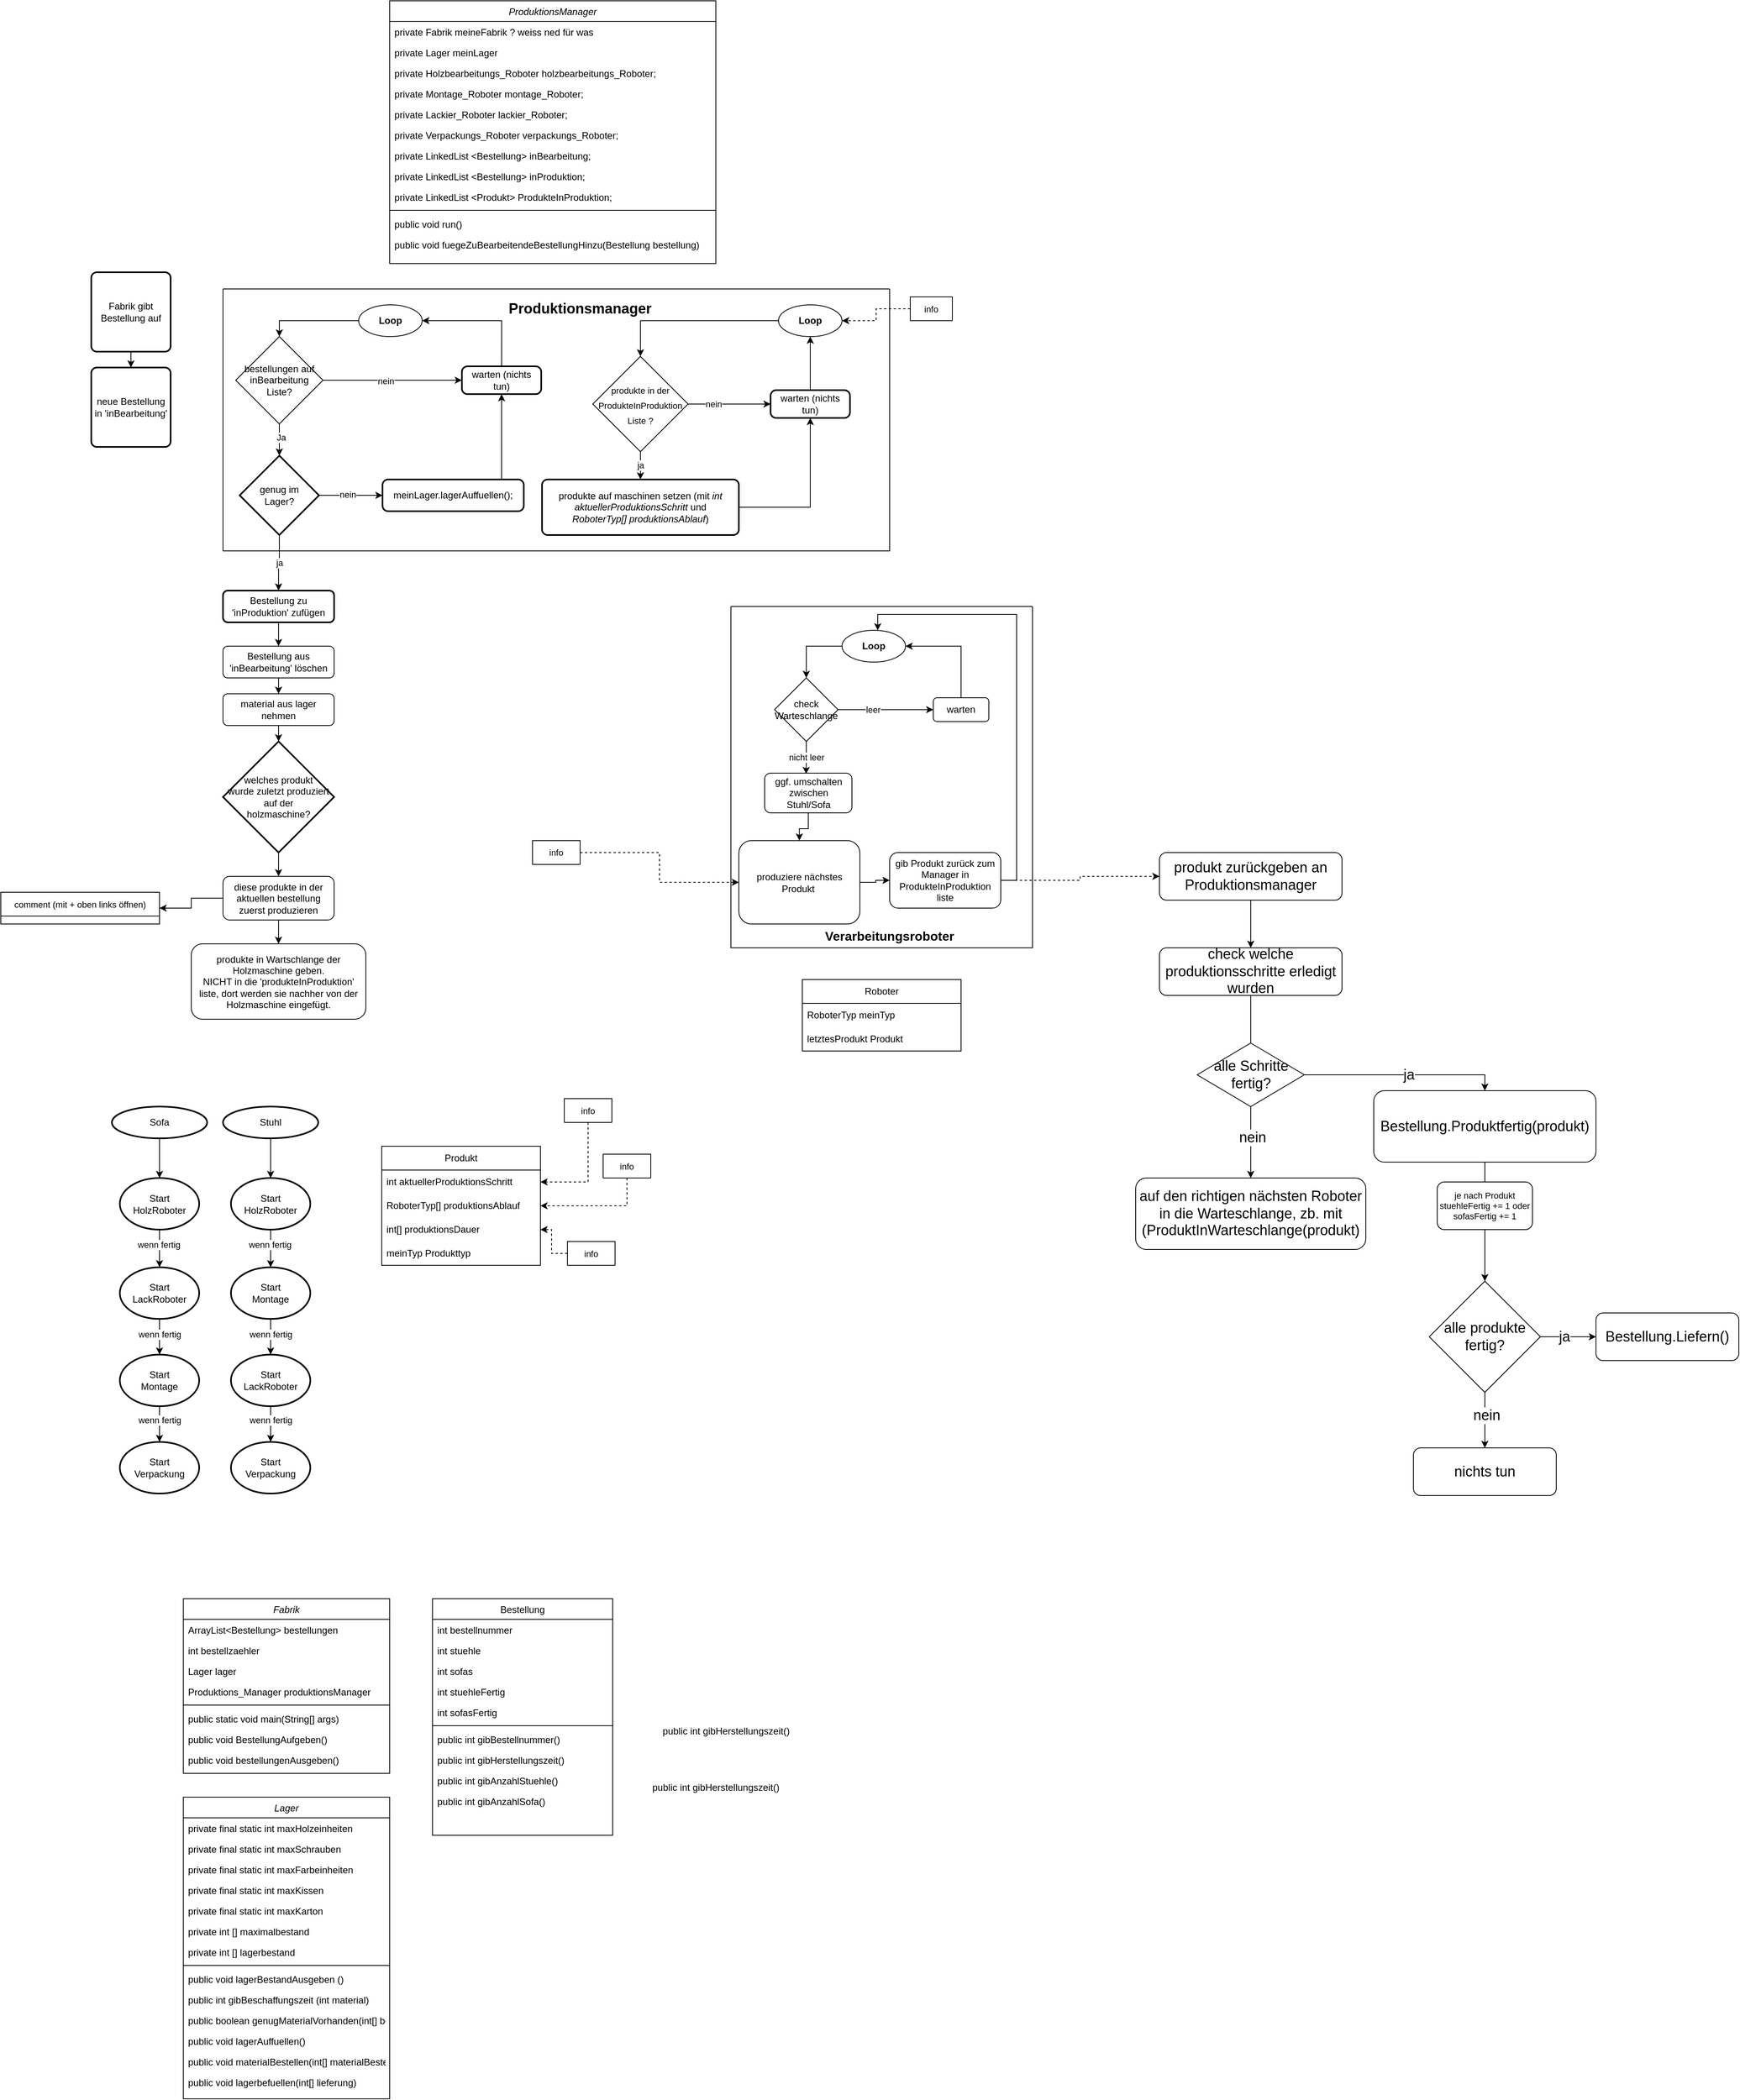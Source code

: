<mxfile version="20.3.0" type="device"><diagram id="C5RBs43oDa-KdzZeNtuy" name="Page-1"><mxGraphModel dx="1396" dy="1507" grid="0" gridSize="10" guides="1" tooltips="1" connect="1" arrows="1" fold="1" page="0" pageScale="1" pageWidth="827" pageHeight="1169" math="0" shadow="0"><root><mxCell id="WIyWlLk6GJQsqaUBKTNV-0"/><mxCell id="WIyWlLk6GJQsqaUBKTNV-1" parent="WIyWlLk6GJQsqaUBKTNV-0"/><mxCell id="BKl2elZ6H_YxLW4NiqgN-8" style="edgeStyle=orthogonalEdgeStyle;rounded=0;orthogonalLoop=1;jettySize=auto;html=1;" edge="1" parent="WIyWlLk6GJQsqaUBKTNV-1" source="1L0LD6iB9QXQAJ-IbZGM-0" target="1L0LD6iB9QXQAJ-IbZGM-7"><mxGeometry relative="1" as="geometry"/></mxCell><mxCell id="1L0LD6iB9QXQAJ-IbZGM-0" value="Fabrik gibt Bestellung auf" style="rounded=1;whiteSpace=wrap;html=1;absoluteArcSize=1;arcSize=14;strokeWidth=2;" parent="WIyWlLk6GJQsqaUBKTNV-1" vertex="1"><mxGeometry x="44" y="-191" width="100" height="100" as="geometry"/></mxCell><mxCell id="1L0LD6iB9QXQAJ-IbZGM-19" value="ja" style="edgeStyle=orthogonalEdgeStyle;rounded=0;orthogonalLoop=1;jettySize=auto;html=1;" parent="WIyWlLk6GJQsqaUBKTNV-1" source="1L0LD6iB9QXQAJ-IbZGM-1" target="1L0LD6iB9QXQAJ-IbZGM-18" edge="1"><mxGeometry relative="1" as="geometry"/></mxCell><mxCell id="1L0LD6iB9QXQAJ-IbZGM-7" value="neue Bestellung in 'inBearbeitung'" style="rounded=1;whiteSpace=wrap;html=1;absoluteArcSize=1;arcSize=14;strokeWidth=2;" parent="WIyWlLk6GJQsqaUBKTNV-1" vertex="1"><mxGeometry x="44" y="-71" width="100" height="100" as="geometry"/></mxCell><mxCell id="1L0LD6iB9QXQAJ-IbZGM-22" value="" style="edgeStyle=orthogonalEdgeStyle;rounded=0;orthogonalLoop=1;jettySize=auto;html=1;startArrow=none;" parent="WIyWlLk6GJQsqaUBKTNV-1" source="BKl2elZ6H_YxLW4NiqgN-25" target="1L0LD6iB9QXQAJ-IbZGM-21" edge="1"><mxGeometry relative="1" as="geometry"><mxPoint x="280.077" y="410.0" as="targetPoint"/></mxGeometry></mxCell><mxCell id="BKl2elZ6H_YxLW4NiqgN-3" style="edgeStyle=orthogonalEdgeStyle;rounded=0;orthogonalLoop=1;jettySize=auto;html=1;" edge="1" parent="WIyWlLk6GJQsqaUBKTNV-1" source="1L0LD6iB9QXQAJ-IbZGM-18" target="BKl2elZ6H_YxLW4NiqgN-2"><mxGeometry relative="1" as="geometry"/></mxCell><mxCell id="1L0LD6iB9QXQAJ-IbZGM-18" value="Bestellung zu 'inProduktion' zufügen" style="rounded=1;whiteSpace=wrap;html=1;fontFamily=Helvetica;fontSize=12;fontColor=default;align=center;strokeColor=default;strokeWidth=2;fillColor=default;" parent="WIyWlLk6GJQsqaUBKTNV-1" vertex="1"><mxGeometry x="210" y="210" width="140" height="40" as="geometry"/></mxCell><mxCell id="1L0LD6iB9QXQAJ-IbZGM-21" value="welches produkt&lt;br&gt;wurde zuletzt produziert auf der &lt;br&gt;holzmaschine?" style="strokeWidth=2;html=1;shape=mxgraph.flowchart.decision;whiteSpace=wrap;" parent="WIyWlLk6GJQsqaUBKTNV-1" vertex="1"><mxGeometry x="210" y="400" width="140" height="140" as="geometry"/></mxCell><mxCell id="1L0LD6iB9QXQAJ-IbZGM-44" value="" style="edgeStyle=orthogonalEdgeStyle;rounded=0;orthogonalLoop=1;jettySize=auto;html=1;" parent="WIyWlLk6GJQsqaUBKTNV-1" source="1L0LD6iB9QXQAJ-IbZGM-33" target="1L0LD6iB9QXQAJ-IbZGM-37" edge="1"><mxGeometry relative="1" as="geometry"/></mxCell><mxCell id="1L0LD6iB9QXQAJ-IbZGM-45" value="wenn fertig" style="edgeLabel;html=1;align=center;verticalAlign=middle;resizable=0;points=[];" parent="1L0LD6iB9QXQAJ-IbZGM-44" vertex="1" connectable="0"><mxGeometry x="-0.201" y="-1" relative="1" as="geometry"><mxPoint as="offset"/></mxGeometry></mxCell><mxCell id="1L0LD6iB9QXQAJ-IbZGM-33" value="Start &lt;br&gt;HolzRoboter" style="strokeWidth=2;html=1;shape=mxgraph.flowchart.start_1;whiteSpace=wrap;" parent="WIyWlLk6GJQsqaUBKTNV-1" vertex="1"><mxGeometry x="220" y="950" width="100" height="65" as="geometry"/></mxCell><mxCell id="1L0LD6iB9QXQAJ-IbZGM-47" value="" style="edgeStyle=orthogonalEdgeStyle;rounded=0;orthogonalLoop=1;jettySize=auto;html=1;" parent="WIyWlLk6GJQsqaUBKTNV-1" source="1L0LD6iB9QXQAJ-IbZGM-37" target="1L0LD6iB9QXQAJ-IbZGM-46" edge="1"><mxGeometry relative="1" as="geometry"/></mxCell><mxCell id="1L0LD6iB9QXQAJ-IbZGM-48" value="wenn fertig" style="edgeLabel;html=1;align=center;verticalAlign=middle;resizable=0;points=[];" parent="1L0LD6iB9QXQAJ-IbZGM-47" vertex="1" connectable="0"><mxGeometry x="-0.457" relative="1" as="geometry"><mxPoint y="7" as="offset"/></mxGeometry></mxCell><mxCell id="1L0LD6iB9QXQAJ-IbZGM-37" value="Start &lt;br&gt;Montage" style="strokeWidth=2;html=1;shape=mxgraph.flowchart.start_1;whiteSpace=wrap;" parent="WIyWlLk6GJQsqaUBKTNV-1" vertex="1"><mxGeometry x="220" y="1062.5" width="100" height="65" as="geometry"/></mxCell><mxCell id="1L0LD6iB9QXQAJ-IbZGM-54" value="" style="edgeStyle=orthogonalEdgeStyle;rounded=0;orthogonalLoop=1;jettySize=auto;html=1;exitX=0.5;exitY=1;exitDx=0;exitDy=0;" parent="WIyWlLk6GJQsqaUBKTNV-1" source="BKl2elZ6H_YxLW4NiqgN-76" target="1L0LD6iB9QXQAJ-IbZGM-33" edge="1"><mxGeometry relative="1" as="geometry"><mxPoint x="270.0" y="922.5" as="sourcePoint"/></mxGeometry></mxCell><mxCell id="1L0LD6iB9QXQAJ-IbZGM-50" value="" style="edgeStyle=orthogonalEdgeStyle;rounded=0;orthogonalLoop=1;jettySize=auto;html=1;" parent="WIyWlLk6GJQsqaUBKTNV-1" source="1L0LD6iB9QXQAJ-IbZGM-46" target="1L0LD6iB9QXQAJ-IbZGM-49" edge="1"><mxGeometry relative="1" as="geometry"/></mxCell><mxCell id="1L0LD6iB9QXQAJ-IbZGM-51" value="wenn fertig" style="edgeLabel;html=1;align=center;verticalAlign=middle;resizable=0;points=[];" parent="1L0LD6iB9QXQAJ-IbZGM-50" vertex="1" connectable="0"><mxGeometry x="-0.217" relative="1" as="geometry"><mxPoint as="offset"/></mxGeometry></mxCell><mxCell id="1L0LD6iB9QXQAJ-IbZGM-46" value="Start &lt;br&gt;LackRoboter" style="strokeWidth=2;html=1;shape=mxgraph.flowchart.start_1;whiteSpace=wrap;" parent="WIyWlLk6GJQsqaUBKTNV-1" vertex="1"><mxGeometry x="220" y="1172.5" width="100" height="65" as="geometry"/></mxCell><mxCell id="1L0LD6iB9QXQAJ-IbZGM-49" value="Start &lt;br&gt;Verpackung" style="strokeWidth=2;html=1;shape=mxgraph.flowchart.start_1;whiteSpace=wrap;" parent="WIyWlLk6GJQsqaUBKTNV-1" vertex="1"><mxGeometry x="220" y="1282.5" width="100" height="65" as="geometry"/></mxCell><mxCell id="1L0LD6iB9QXQAJ-IbZGM-55" value="" style="edgeStyle=orthogonalEdgeStyle;rounded=0;orthogonalLoop=1;jettySize=auto;html=1;" parent="WIyWlLk6GJQsqaUBKTNV-1" source="1L0LD6iB9QXQAJ-IbZGM-57" target="1L0LD6iB9QXQAJ-IbZGM-60" edge="1"><mxGeometry relative="1" as="geometry"/></mxCell><mxCell id="1L0LD6iB9QXQAJ-IbZGM-56" value="wenn fertig" style="edgeLabel;html=1;align=center;verticalAlign=middle;resizable=0;points=[];" parent="1L0LD6iB9QXQAJ-IbZGM-55" vertex="1" connectable="0"><mxGeometry x="-0.201" y="-1" relative="1" as="geometry"><mxPoint as="offset"/></mxGeometry></mxCell><mxCell id="1L0LD6iB9QXQAJ-IbZGM-57" value="Start &lt;br&gt;HolzRoboter" style="strokeWidth=2;html=1;shape=mxgraph.flowchart.start_1;whiteSpace=wrap;" parent="WIyWlLk6GJQsqaUBKTNV-1" vertex="1"><mxGeometry x="80" y="950" width="100" height="65" as="geometry"/></mxCell><mxCell id="1L0LD6iB9QXQAJ-IbZGM-58" value="" style="edgeStyle=orthogonalEdgeStyle;rounded=0;orthogonalLoop=1;jettySize=auto;html=1;" parent="WIyWlLk6GJQsqaUBKTNV-1" source="1L0LD6iB9QXQAJ-IbZGM-60" target="1L0LD6iB9QXQAJ-IbZGM-65" edge="1"><mxGeometry relative="1" as="geometry"/></mxCell><mxCell id="1L0LD6iB9QXQAJ-IbZGM-59" value="wenn fertig" style="edgeLabel;html=1;align=center;verticalAlign=middle;resizable=0;points=[];" parent="1L0LD6iB9QXQAJ-IbZGM-58" vertex="1" connectable="0"><mxGeometry x="-0.457" relative="1" as="geometry"><mxPoint y="7" as="offset"/></mxGeometry></mxCell><mxCell id="1L0LD6iB9QXQAJ-IbZGM-60" value="Start &lt;br&gt;LackRoboter" style="strokeWidth=2;html=1;shape=mxgraph.flowchart.start_1;whiteSpace=wrap;" parent="WIyWlLk6GJQsqaUBKTNV-1" vertex="1"><mxGeometry x="80" y="1062.5" width="100" height="65" as="geometry"/></mxCell><mxCell id="1L0LD6iB9QXQAJ-IbZGM-61" value="" style="edgeStyle=orthogonalEdgeStyle;rounded=0;orthogonalLoop=1;jettySize=auto;html=1;" parent="WIyWlLk6GJQsqaUBKTNV-1" source="BKl2elZ6H_YxLW4NiqgN-75" target="1L0LD6iB9QXQAJ-IbZGM-57" edge="1"><mxGeometry relative="1" as="geometry"><mxPoint x="130" y="922.5" as="sourcePoint"/></mxGeometry></mxCell><mxCell id="1L0LD6iB9QXQAJ-IbZGM-63" value="" style="edgeStyle=orthogonalEdgeStyle;rounded=0;orthogonalLoop=1;jettySize=auto;html=1;" parent="WIyWlLk6GJQsqaUBKTNV-1" source="1L0LD6iB9QXQAJ-IbZGM-65" target="1L0LD6iB9QXQAJ-IbZGM-66" edge="1"><mxGeometry relative="1" as="geometry"/></mxCell><mxCell id="1L0LD6iB9QXQAJ-IbZGM-64" value="wenn fertig" style="edgeLabel;html=1;align=center;verticalAlign=middle;resizable=0;points=[];" parent="1L0LD6iB9QXQAJ-IbZGM-63" vertex="1" connectable="0"><mxGeometry x="-0.217" relative="1" as="geometry"><mxPoint as="offset"/></mxGeometry></mxCell><mxCell id="1L0LD6iB9QXQAJ-IbZGM-65" value="Start &lt;br&gt;Montage" style="strokeWidth=2;html=1;shape=mxgraph.flowchart.start_1;whiteSpace=wrap;" parent="WIyWlLk6GJQsqaUBKTNV-1" vertex="1"><mxGeometry x="80" y="1172.5" width="100" height="65" as="geometry"/></mxCell><mxCell id="1L0LD6iB9QXQAJ-IbZGM-66" value="Start &lt;br&gt;Verpackung" style="strokeWidth=2;html=1;shape=mxgraph.flowchart.start_1;whiteSpace=wrap;" parent="WIyWlLk6GJQsqaUBKTNV-1" vertex="1"><mxGeometry x="80" y="1282.5" width="100" height="65" as="geometry"/></mxCell><mxCell id="1L0LD6iB9QXQAJ-IbZGM-75" value="Produkt" style="swimlane;fontStyle=0;childLayout=stackLayout;horizontal=1;startSize=30;horizontalStack=0;resizeParent=1;resizeParentMax=0;resizeLast=0;collapsible=1;marginBottom=0;whiteSpace=wrap;html=1;" parent="WIyWlLk6GJQsqaUBKTNV-1" vertex="1"><mxGeometry x="410" y="910" width="200" height="150" as="geometry"/></mxCell><mxCell id="1L0LD6iB9QXQAJ-IbZGM-76" value="int aktuellerProduktionsSchritt" style="text;strokeColor=none;fillColor=none;align=left;verticalAlign=middle;spacingLeft=4;spacingRight=4;overflow=hidden;points=[[0,0.5],[1,0.5]];portConstraint=eastwest;rotatable=0;whiteSpace=wrap;html=1;" parent="1L0LD6iB9QXQAJ-IbZGM-75" vertex="1"><mxGeometry y="30" width="200" height="30" as="geometry"/></mxCell><mxCell id="BKl2elZ6H_YxLW4NiqgN-166" value="RoboterTyp[] produktionsAblauf" style="text;strokeColor=none;fillColor=none;align=left;verticalAlign=middle;spacingLeft=4;spacingRight=4;overflow=hidden;points=[[0,0.5],[1,0.5]];portConstraint=eastwest;rotatable=0;whiteSpace=wrap;html=1;" vertex="1" parent="1L0LD6iB9QXQAJ-IbZGM-75"><mxGeometry y="60" width="200" height="30" as="geometry"/></mxCell><mxCell id="BKl2elZ6H_YxLW4NiqgN-159" value="int[] produktionsDauer" style="text;strokeColor=none;fillColor=none;align=left;verticalAlign=middle;spacingLeft=4;spacingRight=4;overflow=hidden;points=[[0,0.5],[1,0.5]];portConstraint=eastwest;rotatable=0;whiteSpace=wrap;html=1;" vertex="1" parent="1L0LD6iB9QXQAJ-IbZGM-75"><mxGeometry y="90" width="200" height="30" as="geometry"/></mxCell><mxCell id="1L0LD6iB9QXQAJ-IbZGM-89" value="meinTyp Produkttyp" style="text;strokeColor=none;fillColor=none;align=left;verticalAlign=middle;spacingLeft=4;spacingRight=4;overflow=hidden;points=[[0,0.5],[1,0.5]];portConstraint=eastwest;rotatable=0;whiteSpace=wrap;html=1;" parent="1L0LD6iB9QXQAJ-IbZGM-75" vertex="1"><mxGeometry y="120" width="200" height="30" as="geometry"/></mxCell><mxCell id="1L0LD6iB9QXQAJ-IbZGM-84" value="Roboter" style="swimlane;fontStyle=0;childLayout=stackLayout;horizontal=1;startSize=30;horizontalStack=0;resizeParent=1;resizeParentMax=0;resizeLast=0;collapsible=1;marginBottom=0;whiteSpace=wrap;html=1;" parent="WIyWlLk6GJQsqaUBKTNV-1" vertex="1"><mxGeometry x="940" y="700" width="200" height="90" as="geometry"/></mxCell><mxCell id="BKl2elZ6H_YxLW4NiqgN-168" value="RoboterTyp meinTyp" style="text;strokeColor=none;fillColor=none;align=left;verticalAlign=middle;spacingLeft=4;spacingRight=4;overflow=hidden;points=[[0,0.5],[1,0.5]];portConstraint=eastwest;rotatable=0;whiteSpace=wrap;html=1;" vertex="1" parent="1L0LD6iB9QXQAJ-IbZGM-84"><mxGeometry y="30" width="200" height="30" as="geometry"/></mxCell><mxCell id="1L0LD6iB9QXQAJ-IbZGM-88" value="letztesProdukt Produkt" style="text;strokeColor=none;fillColor=none;align=left;verticalAlign=middle;spacingLeft=4;spacingRight=4;overflow=hidden;points=[[0,0.5],[1,0.5]];portConstraint=eastwest;rotatable=0;whiteSpace=wrap;html=1;" parent="1L0LD6iB9QXQAJ-IbZGM-84" vertex="1"><mxGeometry y="60" width="200" height="30" as="geometry"/></mxCell><mxCell id="BKl2elZ6H_YxLW4NiqgN-27" style="edgeStyle=orthogonalEdgeStyle;rounded=0;orthogonalLoop=1;jettySize=auto;html=1;" edge="1" parent="WIyWlLk6GJQsqaUBKTNV-1" source="BKl2elZ6H_YxLW4NiqgN-2" target="BKl2elZ6H_YxLW4NiqgN-25"><mxGeometry relative="1" as="geometry"/></mxCell><mxCell id="BKl2elZ6H_YxLW4NiqgN-2" value="Bestellung aus 'inBearbeitung' löschen" style="rounded=1;whiteSpace=wrap;html=1;" vertex="1" parent="WIyWlLk6GJQsqaUBKTNV-1"><mxGeometry x="210" y="280" width="140" height="40" as="geometry"/></mxCell><mxCell id="BKl2elZ6H_YxLW4NiqgN-105" style="edgeStyle=orthogonalEdgeStyle;rounded=0;orthogonalLoop=1;jettySize=auto;html=1;fontSize=18;" edge="1" parent="WIyWlLk6GJQsqaUBKTNV-1" source="BKl2elZ6H_YxLW4NiqgN-5" target="BKl2elZ6H_YxLW4NiqgN-101"><mxGeometry relative="1" as="geometry"/></mxCell><mxCell id="BKl2elZ6H_YxLW4NiqgN-5" value="diese produkte in der aktuellen bestellung zuerst produzieren" style="rounded=1;whiteSpace=wrap;html=1;" vertex="1" parent="WIyWlLk6GJQsqaUBKTNV-1"><mxGeometry x="210" y="570" width="140" height="55" as="geometry"/></mxCell><mxCell id="BKl2elZ6H_YxLW4NiqgN-6" value="" style="edgeStyle=orthogonalEdgeStyle;rounded=0;orthogonalLoop=1;jettySize=auto;html=1;" edge="1" parent="WIyWlLk6GJQsqaUBKTNV-1" source="1L0LD6iB9QXQAJ-IbZGM-21" target="BKl2elZ6H_YxLW4NiqgN-5"><mxGeometry relative="1" as="geometry"/></mxCell><mxCell id="BKl2elZ6H_YxLW4NiqgN-23" value="" style="swimlane;startSize=0;" vertex="1" parent="WIyWlLk6GJQsqaUBKTNV-1"><mxGeometry x="210" y="-170" width="840" height="330" as="geometry"/></mxCell><mxCell id="1L0LD6iB9QXQAJ-IbZGM-1" value="genug im &lt;br&gt;Lager?" style="strokeWidth=2;html=1;shape=mxgraph.flowchart.decision;whiteSpace=wrap;" parent="BKl2elZ6H_YxLW4NiqgN-23" vertex="1"><mxGeometry x="21" y="210" width="100" height="100" as="geometry"/></mxCell><mxCell id="1L0LD6iB9QXQAJ-IbZGM-2" value="meinLager.lagerAuffuellen();" style="rounded=1;whiteSpace=wrap;html=1;absoluteArcSize=1;arcSize=14;strokeWidth=2;" parent="BKl2elZ6H_YxLW4NiqgN-23" vertex="1"><mxGeometry x="201" y="240" width="178" height="40" as="geometry"/></mxCell><mxCell id="1L0LD6iB9QXQAJ-IbZGM-3" value="" style="edgeStyle=orthogonalEdgeStyle;rounded=0;orthogonalLoop=1;jettySize=auto;html=1;" parent="BKl2elZ6H_YxLW4NiqgN-23" source="1L0LD6iB9QXQAJ-IbZGM-1" target="1L0LD6iB9QXQAJ-IbZGM-2" edge="1"><mxGeometry relative="1" as="geometry"><mxPoint x="204.5" y="270" as="targetPoint"/></mxGeometry></mxCell><mxCell id="1L0LD6iB9QXQAJ-IbZGM-6" value="nein" style="edgeLabel;html=1;align=center;verticalAlign=middle;resizable=0;points=[];" parent="1L0LD6iB9QXQAJ-IbZGM-3" vertex="1" connectable="0"><mxGeometry x="-0.094" y="1" relative="1" as="geometry"><mxPoint as="offset"/></mxGeometry></mxCell><mxCell id="1L0LD6iB9QXQAJ-IbZGM-15" value="" style="edgeStyle=orthogonalEdgeStyle;rounded=0;orthogonalLoop=1;jettySize=auto;html=1;" parent="BKl2elZ6H_YxLW4NiqgN-23" source="1L0LD6iB9QXQAJ-IbZGM-2" edge="1"><mxGeometry relative="1" as="geometry"><mxPoint x="431" y="270.04" as="sourcePoint"/><mxPoint x="351.059" y="132.5" as="targetPoint"/><Array as="points"><mxPoint x="351" y="212"/><mxPoint x="351" y="212"/></Array></mxGeometry></mxCell><mxCell id="BKl2elZ6H_YxLW4NiqgN-22" style="edgeStyle=orthogonalEdgeStyle;rounded=0;orthogonalLoop=1;jettySize=auto;html=1;" edge="1" parent="BKl2elZ6H_YxLW4NiqgN-23" target="BKl2elZ6H_YxLW4NiqgN-13"><mxGeometry relative="1" as="geometry"><mxPoint x="351.059" y="97.5" as="sourcePoint"/><Array as="points"><mxPoint x="351" y="40"/></Array></mxGeometry></mxCell><mxCell id="BKl2elZ6H_YxLW4NiqgN-15" style="edgeStyle=orthogonalEdgeStyle;rounded=0;orthogonalLoop=1;jettySize=auto;html=1;" edge="1" parent="BKl2elZ6H_YxLW4NiqgN-23" source="BKl2elZ6H_YxLW4NiqgN-12" target="1L0LD6iB9QXQAJ-IbZGM-1"><mxGeometry relative="1" as="geometry"/></mxCell><mxCell id="BKl2elZ6H_YxLW4NiqgN-18" value="Ja" style="edgeLabel;html=1;align=center;verticalAlign=middle;resizable=0;points=[];" vertex="1" connectable="0" parent="BKl2elZ6H_YxLW4NiqgN-15"><mxGeometry x="-0.179" y="2" relative="1" as="geometry"><mxPoint as="offset"/></mxGeometry></mxCell><mxCell id="BKl2elZ6H_YxLW4NiqgN-21" style="edgeStyle=orthogonalEdgeStyle;rounded=0;orthogonalLoop=1;jettySize=auto;html=1;" edge="1" parent="BKl2elZ6H_YxLW4NiqgN-23" source="BKl2elZ6H_YxLW4NiqgN-12"><mxGeometry relative="1" as="geometry"><mxPoint x="301" y="115" as="targetPoint"/></mxGeometry></mxCell><mxCell id="BKl2elZ6H_YxLW4NiqgN-175" value="nein" style="edgeLabel;html=1;align=center;verticalAlign=middle;resizable=0;points=[];fontSize=11;" vertex="1" connectable="0" parent="BKl2elZ6H_YxLW4NiqgN-21"><mxGeometry x="-0.108" y="-1" relative="1" as="geometry"><mxPoint as="offset"/></mxGeometry></mxCell><mxCell id="BKl2elZ6H_YxLW4NiqgN-12" value="bestellungen auf inBearbeitung Liste?" style="rhombus;whiteSpace=wrap;html=1;" vertex="1" parent="BKl2elZ6H_YxLW4NiqgN-23"><mxGeometry x="16" y="60" width="110" height="110" as="geometry"/></mxCell><mxCell id="BKl2elZ6H_YxLW4NiqgN-14" style="edgeStyle=orthogonalEdgeStyle;rounded=0;orthogonalLoop=1;jettySize=auto;html=1;entryX=0.5;entryY=0;entryDx=0;entryDy=0;" edge="1" parent="BKl2elZ6H_YxLW4NiqgN-23" source="BKl2elZ6H_YxLW4NiqgN-13" target="BKl2elZ6H_YxLW4NiqgN-12"><mxGeometry relative="1" as="geometry"/></mxCell><mxCell id="BKl2elZ6H_YxLW4NiqgN-13" value="&lt;b&gt;Loop&lt;/b&gt;" style="ellipse;whiteSpace=wrap;html=1;" vertex="1" parent="BKl2elZ6H_YxLW4NiqgN-23"><mxGeometry x="171" y="20" width="80" height="40" as="geometry"/></mxCell><mxCell id="1L0LD6iB9QXQAJ-IbZGM-13" value="warten (nichts tun)" style="rounded=1;whiteSpace=wrap;html=1;absoluteArcSize=1;arcSize=14;strokeWidth=2;" parent="BKl2elZ6H_YxLW4NiqgN-23" vertex="1"><mxGeometry x="301" y="97.5" width="100" height="35" as="geometry"/></mxCell><mxCell id="BKl2elZ6H_YxLW4NiqgN-68" value="ja" style="edgeStyle=orthogonalEdgeStyle;rounded=0;orthogonalLoop=1;jettySize=auto;html=1;entryX=0.5;entryY=0;entryDx=0;entryDy=0;fontSize=11;" edge="1" parent="BKl2elZ6H_YxLW4NiqgN-23" source="BKl2elZ6H_YxLW4NiqgN-62" target="BKl2elZ6H_YxLW4NiqgN-67"><mxGeometry x="0.2" relative="1" as="geometry"><mxPoint as="offset"/></mxGeometry></mxCell><mxCell id="BKl2elZ6H_YxLW4NiqgN-71" style="edgeStyle=orthogonalEdgeStyle;rounded=0;orthogonalLoop=1;jettySize=auto;html=1;entryX=0;entryY=0.5;entryDx=0;entryDy=0;fontSize=11;" edge="1" parent="BKl2elZ6H_YxLW4NiqgN-23" source="BKl2elZ6H_YxLW4NiqgN-62" target="BKl2elZ6H_YxLW4NiqgN-70"><mxGeometry relative="1" as="geometry"/></mxCell><mxCell id="BKl2elZ6H_YxLW4NiqgN-74" value="nein" style="edgeLabel;html=1;align=center;verticalAlign=middle;resizable=0;points=[];fontSize=11;" vertex="1" connectable="0" parent="BKl2elZ6H_YxLW4NiqgN-71"><mxGeometry x="-0.384" relative="1" as="geometry"><mxPoint as="offset"/></mxGeometry></mxCell><mxCell id="BKl2elZ6H_YxLW4NiqgN-62" value="&lt;font style=&quot;font-size: 11px;&quot;&gt;produkte in der ProdukteInProduktion&lt;br&gt;Liste ?&lt;/font&gt;" style="rhombus;whiteSpace=wrap;html=1;fontSize=16;" vertex="1" parent="BKl2elZ6H_YxLW4NiqgN-23"><mxGeometry x="466" y="85" width="120" height="120" as="geometry"/></mxCell><mxCell id="BKl2elZ6H_YxLW4NiqgN-64" style="edgeStyle=orthogonalEdgeStyle;rounded=0;orthogonalLoop=1;jettySize=auto;html=1;fontSize=11;" edge="1" parent="BKl2elZ6H_YxLW4NiqgN-23" source="BKl2elZ6H_YxLW4NiqgN-63" target="BKl2elZ6H_YxLW4NiqgN-62"><mxGeometry relative="1" as="geometry"/></mxCell><mxCell id="BKl2elZ6H_YxLW4NiqgN-63" value="&lt;b&gt;Loop&lt;/b&gt;" style="ellipse;whiteSpace=wrap;html=1;" vertex="1" parent="BKl2elZ6H_YxLW4NiqgN-23"><mxGeometry x="700" y="20" width="80" height="40" as="geometry"/></mxCell><mxCell id="BKl2elZ6H_YxLW4NiqgN-73" style="edgeStyle=orthogonalEdgeStyle;rounded=0;orthogonalLoop=1;jettySize=auto;html=1;entryX=0.5;entryY=1;entryDx=0;entryDy=0;fontSize=11;" edge="1" parent="BKl2elZ6H_YxLW4NiqgN-23" source="BKl2elZ6H_YxLW4NiqgN-67" target="BKl2elZ6H_YxLW4NiqgN-70"><mxGeometry relative="1" as="geometry"/></mxCell><mxCell id="BKl2elZ6H_YxLW4NiqgN-67" value="produkte auf maschinen setzen (mit &lt;i&gt;int aktuellerProduktionsSchritt&lt;/i&gt; und&lt;br&gt;&lt;i&gt;RoboterTyp[] produktionsAblauf&lt;/i&gt;)" style="rounded=1;whiteSpace=wrap;html=1;absoluteArcSize=1;arcSize=14;strokeWidth=2;" vertex="1" parent="BKl2elZ6H_YxLW4NiqgN-23"><mxGeometry x="402" y="240" width="248" height="70" as="geometry"/></mxCell><mxCell id="BKl2elZ6H_YxLW4NiqgN-72" style="edgeStyle=orthogonalEdgeStyle;rounded=0;orthogonalLoop=1;jettySize=auto;html=1;entryX=0.5;entryY=1;entryDx=0;entryDy=0;fontSize=11;" edge="1" parent="BKl2elZ6H_YxLW4NiqgN-23" source="BKl2elZ6H_YxLW4NiqgN-70" target="BKl2elZ6H_YxLW4NiqgN-63"><mxGeometry relative="1" as="geometry"/></mxCell><mxCell id="BKl2elZ6H_YxLW4NiqgN-70" value="warten (nichts tun)" style="rounded=1;whiteSpace=wrap;html=1;absoluteArcSize=1;arcSize=14;strokeWidth=2;" vertex="1" parent="BKl2elZ6H_YxLW4NiqgN-23"><mxGeometry x="690" y="127.5" width="100" height="35" as="geometry"/></mxCell><mxCell id="BKl2elZ6H_YxLW4NiqgN-57" value="Produktionsmanager" style="text;html=1;strokeColor=none;fillColor=none;align=center;verticalAlign=middle;whiteSpace=wrap;rounded=0;fontStyle=1;fontSize=18;" vertex="1" parent="BKl2elZ6H_YxLW4NiqgN-23"><mxGeometry x="420" y="10" width="60" height="30" as="geometry"/></mxCell><mxCell id="BKl2elZ6H_YxLW4NiqgN-25" value="material aus lager nehmen" style="rounded=1;whiteSpace=wrap;html=1;" vertex="1" parent="WIyWlLk6GJQsqaUBKTNV-1"><mxGeometry x="210" y="340" width="140" height="40" as="geometry"/></mxCell><mxCell id="BKl2elZ6H_YxLW4NiqgN-51" value="" style="swimlane;startSize=0;" vertex="1" parent="WIyWlLk6GJQsqaUBKTNV-1"><mxGeometry x="850" y="230" width="380" height="430" as="geometry"><mxRectangle x="1220" y="-170" width="50" height="40" as="alternateBounds"/></mxGeometry></mxCell><mxCell id="BKl2elZ6H_YxLW4NiqgN-41" value="&lt;b&gt;Loop&lt;/b&gt;" style="ellipse;whiteSpace=wrap;html=1;" vertex="1" parent="BKl2elZ6H_YxLW4NiqgN-51"><mxGeometry x="140" y="30" width="80" height="40" as="geometry"/></mxCell><mxCell id="BKl2elZ6H_YxLW4NiqgN-43" value="check Warteschlange" style="rhombus;whiteSpace=wrap;html=1;" vertex="1" parent="BKl2elZ6H_YxLW4NiqgN-51"><mxGeometry x="55" y="90" width="80" height="80" as="geometry"/></mxCell><mxCell id="BKl2elZ6H_YxLW4NiqgN-44" style="edgeStyle=orthogonalEdgeStyle;rounded=0;orthogonalLoop=1;jettySize=auto;html=1;" edge="1" parent="BKl2elZ6H_YxLW4NiqgN-51" source="BKl2elZ6H_YxLW4NiqgN-41" target="BKl2elZ6H_YxLW4NiqgN-43"><mxGeometry relative="1" as="geometry"/></mxCell><mxCell id="BKl2elZ6H_YxLW4NiqgN-48" style="edgeStyle=orthogonalEdgeStyle;rounded=0;orthogonalLoop=1;jettySize=auto;html=1;entryX=1;entryY=0.5;entryDx=0;entryDy=0;exitX=0.5;exitY=0;exitDx=0;exitDy=0;" edge="1" parent="BKl2elZ6H_YxLW4NiqgN-51" source="BKl2elZ6H_YxLW4NiqgN-45" target="BKl2elZ6H_YxLW4NiqgN-41"><mxGeometry relative="1" as="geometry"/></mxCell><mxCell id="BKl2elZ6H_YxLW4NiqgN-45" value="warten" style="rounded=1;whiteSpace=wrap;html=1;" vertex="1" parent="BKl2elZ6H_YxLW4NiqgN-51"><mxGeometry x="255" y="115" width="70" height="30" as="geometry"/></mxCell><mxCell id="BKl2elZ6H_YxLW4NiqgN-46" style="edgeStyle=orthogonalEdgeStyle;rounded=0;orthogonalLoop=1;jettySize=auto;html=1;entryX=0;entryY=0.5;entryDx=0;entryDy=0;" edge="1" parent="BKl2elZ6H_YxLW4NiqgN-51" source="BKl2elZ6H_YxLW4NiqgN-43" target="BKl2elZ6H_YxLW4NiqgN-45"><mxGeometry relative="1" as="geometry"/></mxCell><mxCell id="BKl2elZ6H_YxLW4NiqgN-47" value="leer" style="edgeLabel;html=1;align=center;verticalAlign=middle;resizable=0;points=[];" vertex="1" connectable="0" parent="BKl2elZ6H_YxLW4NiqgN-46"><mxGeometry x="-0.282" y="-2" relative="1" as="geometry"><mxPoint x="1" y="-2" as="offset"/></mxGeometry></mxCell><mxCell id="BKl2elZ6H_YxLW4NiqgN-49" value="produziere nächstes Produkt&amp;nbsp;" style="rounded=1;whiteSpace=wrap;html=1;" vertex="1" parent="BKl2elZ6H_YxLW4NiqgN-51"><mxGeometry x="10" y="295" width="152.5" height="105" as="geometry"/></mxCell><mxCell id="BKl2elZ6H_YxLW4NiqgN-50" value="nicht leer" style="edgeStyle=orthogonalEdgeStyle;rounded=0;orthogonalLoop=1;jettySize=auto;html=1;entryX=0.475;entryY=0.02;entryDx=0;entryDy=0;entryPerimeter=0;" edge="1" parent="BKl2elZ6H_YxLW4NiqgN-51" source="BKl2elZ6H_YxLW4NiqgN-43" target="BKl2elZ6H_YxLW4NiqgN-77"><mxGeometry relative="1" as="geometry"><mxPoint x="95" y="210" as="targetPoint"/></mxGeometry></mxCell><mxCell id="BKl2elZ6H_YxLW4NiqgN-56" style="edgeStyle=orthogonalEdgeStyle;rounded=0;orthogonalLoop=1;jettySize=auto;html=1;exitX=1;exitY=0.5;exitDx=0;exitDy=0;" edge="1" parent="BKl2elZ6H_YxLW4NiqgN-51" source="BKl2elZ6H_YxLW4NiqgN-54" target="BKl2elZ6H_YxLW4NiqgN-41"><mxGeometry relative="1" as="geometry"><Array as="points"><mxPoint x="360" y="345"/><mxPoint x="360" y="10"/><mxPoint x="185" y="10"/></Array></mxGeometry></mxCell><mxCell id="BKl2elZ6H_YxLW4NiqgN-54" value="gib Produkt zurück zum Manager in ProdukteInProduktion liste" style="rounded=1;whiteSpace=wrap;html=1;" vertex="1" parent="BKl2elZ6H_YxLW4NiqgN-51"><mxGeometry x="200" y="310" width="140" height="70" as="geometry"/></mxCell><mxCell id="BKl2elZ6H_YxLW4NiqgN-55" value="" style="edgeStyle=orthogonalEdgeStyle;rounded=0;orthogonalLoop=1;jettySize=auto;html=1;" edge="1" parent="BKl2elZ6H_YxLW4NiqgN-51" source="BKl2elZ6H_YxLW4NiqgN-49" target="BKl2elZ6H_YxLW4NiqgN-54"><mxGeometry relative="1" as="geometry"/></mxCell><mxCell id="BKl2elZ6H_YxLW4NiqgN-52" value="&lt;font style=&quot;font-size: 16px;&quot;&gt;Verarbeitungsroboter&lt;/font&gt;" style="text;html=1;strokeColor=none;fillColor=none;align=center;verticalAlign=middle;whiteSpace=wrap;rounded=0;fontStyle=1" vertex="1" parent="BKl2elZ6H_YxLW4NiqgN-51"><mxGeometry x="170" y="400" width="60" height="30" as="geometry"/></mxCell><mxCell id="BKl2elZ6H_YxLW4NiqgN-79" style="edgeStyle=orthogonalEdgeStyle;rounded=0;orthogonalLoop=1;jettySize=auto;html=1;fontSize=18;" edge="1" parent="BKl2elZ6H_YxLW4NiqgN-51" source="BKl2elZ6H_YxLW4NiqgN-77" target="BKl2elZ6H_YxLW4NiqgN-49"><mxGeometry relative="1" as="geometry"/></mxCell><mxCell id="BKl2elZ6H_YxLW4NiqgN-77" value="ggf. umschalten zwischen Stuhl/Sofa" style="rounded=1;whiteSpace=wrap;html=1;" vertex="1" parent="BKl2elZ6H_YxLW4NiqgN-51"><mxGeometry x="42.5" y="210" width="110" height="50" as="geometry"/></mxCell><mxCell id="BKl2elZ6H_YxLW4NiqgN-58" value="produkte in Wartschlange der Holzmaschine geben. &lt;br&gt;NICHT in die 'produkteInProduktion' liste, dort werden sie nachher von der Holzmaschine eingefügt." style="rounded=1;whiteSpace=wrap;html=1;" vertex="1" parent="WIyWlLk6GJQsqaUBKTNV-1"><mxGeometry x="170" y="655" width="220" height="95" as="geometry"/></mxCell><mxCell id="BKl2elZ6H_YxLW4NiqgN-59" value="" style="edgeStyle=orthogonalEdgeStyle;rounded=0;orthogonalLoop=1;jettySize=auto;html=1;" edge="1" parent="WIyWlLk6GJQsqaUBKTNV-1" source="BKl2elZ6H_YxLW4NiqgN-5" target="BKl2elZ6H_YxLW4NiqgN-58"><mxGeometry relative="1" as="geometry"/></mxCell><mxCell id="BKl2elZ6H_YxLW4NiqgN-75" value="Sofa" style="ellipse;whiteSpace=wrap;html=1;fontSize=12;strokeWidth=2;" vertex="1" parent="WIyWlLk6GJQsqaUBKTNV-1"><mxGeometry x="70" y="860" width="120" height="40" as="geometry"/></mxCell><mxCell id="BKl2elZ6H_YxLW4NiqgN-76" value="Stuhl" style="ellipse;whiteSpace=wrap;html=1;fontSize=12;strokeWidth=2;" vertex="1" parent="WIyWlLk6GJQsqaUBKTNV-1"><mxGeometry x="210" y="860" width="120" height="40" as="geometry"/></mxCell><mxCell id="BKl2elZ6H_YxLW4NiqgN-80" value="produkt zurückgeben an Produktionsmanager" style="rounded=1;whiteSpace=wrap;html=1;fontSize=18;" vertex="1" parent="WIyWlLk6GJQsqaUBKTNV-1"><mxGeometry x="1390" y="540" width="230" height="60" as="geometry"/></mxCell><mxCell id="BKl2elZ6H_YxLW4NiqgN-81" value="check welche produktionsschritte erledigt wurden" style="rounded=1;whiteSpace=wrap;html=1;fontSize=18;" vertex="1" parent="WIyWlLk6GJQsqaUBKTNV-1"><mxGeometry x="1390" y="660" width="230" height="60" as="geometry"/></mxCell><mxCell id="BKl2elZ6H_YxLW4NiqgN-82" value="" style="edgeStyle=orthogonalEdgeStyle;rounded=0;orthogonalLoop=1;jettySize=auto;html=1;fontSize=18;" edge="1" parent="WIyWlLk6GJQsqaUBKTNV-1" source="BKl2elZ6H_YxLW4NiqgN-80" target="BKl2elZ6H_YxLW4NiqgN-81"><mxGeometry relative="1" as="geometry"/></mxCell><mxCell id="BKl2elZ6H_YxLW4NiqgN-83" value="auf den richtigen nächsten Roboter in die Warteschlange, zb. mit (ProduktInWarteschlange(produkt)" style="rounded=1;whiteSpace=wrap;html=1;fontSize=18;" vertex="1" parent="WIyWlLk6GJQsqaUBKTNV-1"><mxGeometry x="1360" y="950" width="290" height="90" as="geometry"/></mxCell><mxCell id="BKl2elZ6H_YxLW4NiqgN-84" value="" style="edgeStyle=orthogonalEdgeStyle;rounded=0;orthogonalLoop=1;jettySize=auto;html=1;fontSize=18;startArrow=none;" edge="1" parent="WIyWlLk6GJQsqaUBKTNV-1" source="BKl2elZ6H_YxLW4NiqgN-85" target="BKl2elZ6H_YxLW4NiqgN-83"><mxGeometry relative="1" as="geometry"/></mxCell><mxCell id="BKl2elZ6H_YxLW4NiqgN-87" value="nein" style="edgeLabel;html=1;align=center;verticalAlign=middle;resizable=0;points=[];fontSize=18;" vertex="1" connectable="0" parent="BKl2elZ6H_YxLW4NiqgN-84"><mxGeometry x="-0.128" y="2" relative="1" as="geometry"><mxPoint as="offset"/></mxGeometry></mxCell><mxCell id="BKl2elZ6H_YxLW4NiqgN-85" value="alle Schritte fertig?" style="rhombus;whiteSpace=wrap;html=1;fontSize=18;" vertex="1" parent="WIyWlLk6GJQsqaUBKTNV-1"><mxGeometry x="1437.5" y="780" width="135" height="80" as="geometry"/></mxCell><mxCell id="BKl2elZ6H_YxLW4NiqgN-86" value="" style="edgeStyle=orthogonalEdgeStyle;rounded=0;orthogonalLoop=1;jettySize=auto;html=1;fontSize=18;endArrow=none;" edge="1" parent="WIyWlLk6GJQsqaUBKTNV-1" source="BKl2elZ6H_YxLW4NiqgN-81" target="BKl2elZ6H_YxLW4NiqgN-85"><mxGeometry relative="1" as="geometry"><mxPoint x="1505" y="720" as="sourcePoint"/><mxPoint x="1505" y="850" as="targetPoint"/></mxGeometry></mxCell><mxCell id="BKl2elZ6H_YxLW4NiqgN-94" style="edgeStyle=orthogonalEdgeStyle;rounded=0;orthogonalLoop=1;jettySize=auto;html=1;fontSize=18;startArrow=none;" edge="1" parent="WIyWlLk6GJQsqaUBKTNV-1" source="BKl2elZ6H_YxLW4NiqgN-107" target="BKl2elZ6H_YxLW4NiqgN-93"><mxGeometry relative="1" as="geometry"/></mxCell><mxCell id="BKl2elZ6H_YxLW4NiqgN-88" value="Bestellung.Produktfertig(produkt)" style="rounded=1;whiteSpace=wrap;html=1;fontSize=18;" vertex="1" parent="WIyWlLk6GJQsqaUBKTNV-1"><mxGeometry x="1660" y="840" width="280" height="90" as="geometry"/></mxCell><mxCell id="BKl2elZ6H_YxLW4NiqgN-89" value="" style="edgeStyle=orthogonalEdgeStyle;rounded=0;orthogonalLoop=1;jettySize=auto;html=1;fontSize=18;entryX=0.5;entryY=0;entryDx=0;entryDy=0;" edge="1" parent="WIyWlLk6GJQsqaUBKTNV-1" source="BKl2elZ6H_YxLW4NiqgN-85" target="BKl2elZ6H_YxLW4NiqgN-88"><mxGeometry relative="1" as="geometry"/></mxCell><mxCell id="BKl2elZ6H_YxLW4NiqgN-90" value="ja" style="edgeLabel;html=1;align=center;verticalAlign=middle;resizable=0;points=[];fontSize=18;" vertex="1" connectable="0" parent="BKl2elZ6H_YxLW4NiqgN-89"><mxGeometry x="0.07" relative="1" as="geometry"><mxPoint x="-1" as="offset"/></mxGeometry></mxCell><mxCell id="BKl2elZ6H_YxLW4NiqgN-96" style="edgeStyle=orthogonalEdgeStyle;rounded=0;orthogonalLoop=1;jettySize=auto;html=1;fontSize=18;" edge="1" parent="WIyWlLk6GJQsqaUBKTNV-1" source="BKl2elZ6H_YxLW4NiqgN-93" target="BKl2elZ6H_YxLW4NiqgN-95"><mxGeometry relative="1" as="geometry"/></mxCell><mxCell id="BKl2elZ6H_YxLW4NiqgN-97" value="ja" style="edgeLabel;html=1;align=center;verticalAlign=middle;resizable=0;points=[];fontSize=18;" vertex="1" connectable="0" parent="BKl2elZ6H_YxLW4NiqgN-96"><mxGeometry x="-0.153" relative="1" as="geometry"><mxPoint as="offset"/></mxGeometry></mxCell><mxCell id="BKl2elZ6H_YxLW4NiqgN-99" style="edgeStyle=orthogonalEdgeStyle;rounded=0;orthogonalLoop=1;jettySize=auto;html=1;fontSize=18;" edge="1" parent="WIyWlLk6GJQsqaUBKTNV-1" source="BKl2elZ6H_YxLW4NiqgN-93" target="BKl2elZ6H_YxLW4NiqgN-98"><mxGeometry relative="1" as="geometry"/></mxCell><mxCell id="BKl2elZ6H_YxLW4NiqgN-100" value="nein" style="edgeLabel;html=1;align=center;verticalAlign=middle;resizable=0;points=[];fontSize=18;" vertex="1" connectable="0" parent="BKl2elZ6H_YxLW4NiqgN-99"><mxGeometry x="-0.176" y="2" relative="1" as="geometry"><mxPoint as="offset"/></mxGeometry></mxCell><mxCell id="BKl2elZ6H_YxLW4NiqgN-93" value="alle produkte fertig?" style="rhombus;whiteSpace=wrap;html=1;fontSize=18;" vertex="1" parent="WIyWlLk6GJQsqaUBKTNV-1"><mxGeometry x="1730" y="1080" width="140" height="140" as="geometry"/></mxCell><mxCell id="BKl2elZ6H_YxLW4NiqgN-95" value="Bestellung.Liefern()" style="rounded=1;whiteSpace=wrap;html=1;fontSize=18;" vertex="1" parent="WIyWlLk6GJQsqaUBKTNV-1"><mxGeometry x="1940" y="1120" width="180" height="60" as="geometry"/></mxCell><mxCell id="BKl2elZ6H_YxLW4NiqgN-98" value="nichts tun" style="rounded=1;whiteSpace=wrap;html=1;fontSize=18;" vertex="1" parent="WIyWlLk6GJQsqaUBKTNV-1"><mxGeometry x="1710" y="1290" width="180" height="60" as="geometry"/></mxCell><mxCell id="BKl2elZ6H_YxLW4NiqgN-101" value="comment (mit + oben links öffnen)" style="swimlane;fontStyle=0;childLayout=stackLayout;horizontal=1;startSize=30;horizontalStack=0;resizeParent=1;resizeParentMax=0;resizeLast=0;collapsible=1;marginBottom=0;fontSize=11;" vertex="1" collapsed="1" parent="WIyWlLk6GJQsqaUBKTNV-1"><mxGeometry x="-70" y="590" width="200" height="40" as="geometry"><mxRectangle x="-70" y="590" width="230" height="130" as="alternateBounds"/></mxGeometry></mxCell><mxCell id="BKl2elZ6H_YxLW4NiqgN-102" value="wenn zuletzt stühle produziert wurden, dann in die holzmaschine warteschlange zuerst die Stühle, dann die Sofas einfügen.&#10;Wenn zuletzt Sofas produziert wurden, dann zuerst die sofas und dann die stühle hinzufügen" style="text;strokeColor=none;fillColor=none;align=left;verticalAlign=middle;spacingLeft=4;spacingRight=4;overflow=hidden;points=[[0,0.5],[1,0.5]];portConstraint=eastwest;rotatable=0;fontSize=11;whiteSpace=wrap;" vertex="1" parent="BKl2elZ6H_YxLW4NiqgN-101"><mxGeometry y="30" width="230" height="100" as="geometry"/></mxCell><mxCell id="BKl2elZ6H_YxLW4NiqgN-106" style="edgeStyle=orthogonalEdgeStyle;rounded=0;orthogonalLoop=1;jettySize=auto;html=1;entryX=0;entryY=0.5;entryDx=0;entryDy=0;fontSize=11;dashed=1;" edge="1" parent="WIyWlLk6GJQsqaUBKTNV-1" source="BKl2elZ6H_YxLW4NiqgN-54" target="BKl2elZ6H_YxLW4NiqgN-80"><mxGeometry relative="1" as="geometry"/></mxCell><mxCell id="BKl2elZ6H_YxLW4NiqgN-107" value="je nach Produkt stuehleFertig += 1 oder sofasFertig += 1" style="rounded=1;whiteSpace=wrap;html=1;fontSize=11;" vertex="1" parent="WIyWlLk6GJQsqaUBKTNV-1"><mxGeometry x="1740" y="955" width="120" height="60" as="geometry"/></mxCell><mxCell id="BKl2elZ6H_YxLW4NiqgN-108" value="" style="edgeStyle=orthogonalEdgeStyle;rounded=0;orthogonalLoop=1;jettySize=auto;html=1;fontSize=18;endArrow=none;" edge="1" parent="WIyWlLk6GJQsqaUBKTNV-1" source="BKl2elZ6H_YxLW4NiqgN-88" target="BKl2elZ6H_YxLW4NiqgN-107"><mxGeometry relative="1" as="geometry"><mxPoint x="1800" y="930" as="sourcePoint"/><mxPoint x="1800" y="1080" as="targetPoint"/></mxGeometry></mxCell><mxCell id="BKl2elZ6H_YxLW4NiqgN-109" value="Fabrik" style="swimlane;fontStyle=2;align=center;verticalAlign=top;childLayout=stackLayout;horizontal=1;startSize=26;horizontalStack=0;resizeParent=1;resizeLast=0;collapsible=1;marginBottom=0;rounded=0;shadow=0;strokeWidth=1;" vertex="1" parent="WIyWlLk6GJQsqaUBKTNV-1"><mxGeometry x="160" y="1480" width="260" height="220" as="geometry"><mxRectangle x="230" y="140" width="160" height="26" as="alternateBounds"/></mxGeometry></mxCell><mxCell id="BKl2elZ6H_YxLW4NiqgN-110" value="ArrayList&lt;Bestellung&gt; bestellungen" style="text;align=left;verticalAlign=top;spacingLeft=4;spacingRight=4;overflow=hidden;rotatable=0;points=[[0,0.5],[1,0.5]];portConstraint=eastwest;" vertex="1" parent="BKl2elZ6H_YxLW4NiqgN-109"><mxGeometry y="26" width="260" height="26" as="geometry"/></mxCell><mxCell id="BKl2elZ6H_YxLW4NiqgN-111" value="int bestellzaehler" style="text;align=left;verticalAlign=top;spacingLeft=4;spacingRight=4;overflow=hidden;rotatable=0;points=[[0,0.5],[1,0.5]];portConstraint=eastwest;rounded=0;shadow=0;html=0;" vertex="1" parent="BKl2elZ6H_YxLW4NiqgN-109"><mxGeometry y="52" width="260" height="26" as="geometry"/></mxCell><mxCell id="BKl2elZ6H_YxLW4NiqgN-112" value="Lager lager" style="text;align=left;verticalAlign=top;spacingLeft=4;spacingRight=4;overflow=hidden;rotatable=0;points=[[0,0.5],[1,0.5]];portConstraint=eastwest;rounded=0;shadow=0;html=0;" vertex="1" parent="BKl2elZ6H_YxLW4NiqgN-109"><mxGeometry y="78" width="260" height="26" as="geometry"/></mxCell><mxCell id="BKl2elZ6H_YxLW4NiqgN-113" value="Produktions_Manager produktionsManager" style="text;align=left;verticalAlign=top;spacingLeft=4;spacingRight=4;overflow=hidden;rotatable=0;points=[[0,0.5],[1,0.5]];portConstraint=eastwest;rounded=0;shadow=0;html=0;" vertex="1" parent="BKl2elZ6H_YxLW4NiqgN-109"><mxGeometry y="104" width="260" height="26" as="geometry"/></mxCell><mxCell id="BKl2elZ6H_YxLW4NiqgN-114" value="" style="line;html=1;strokeWidth=1;align=left;verticalAlign=middle;spacingTop=-1;spacingLeft=3;spacingRight=3;rotatable=0;labelPosition=right;points=[];portConstraint=eastwest;" vertex="1" parent="BKl2elZ6H_YxLW4NiqgN-109"><mxGeometry y="130" width="260" height="8" as="geometry"/></mxCell><mxCell id="BKl2elZ6H_YxLW4NiqgN-115" value="public static void main(String[] args)" style="text;align=left;verticalAlign=top;spacingLeft=4;spacingRight=4;overflow=hidden;rotatable=0;points=[[0,0.5],[1,0.5]];portConstraint=eastwest;rounded=0;shadow=0;html=0;" vertex="1" parent="BKl2elZ6H_YxLW4NiqgN-109"><mxGeometry y="138" width="260" height="26" as="geometry"/></mxCell><mxCell id="BKl2elZ6H_YxLW4NiqgN-116" value="public void BestellungAufgeben()" style="text;align=left;verticalAlign=top;spacingLeft=4;spacingRight=4;overflow=hidden;rotatable=0;points=[[0,0.5],[1,0.5]];portConstraint=eastwest;rounded=0;shadow=0;html=0;" vertex="1" parent="BKl2elZ6H_YxLW4NiqgN-109"><mxGeometry y="164" width="260" height="26" as="geometry"/></mxCell><mxCell id="BKl2elZ6H_YxLW4NiqgN-117" value="public void bestellungenAusgeben()" style="text;align=left;verticalAlign=top;spacingLeft=4;spacingRight=4;overflow=hidden;rotatable=0;points=[[0,0.5],[1,0.5]];portConstraint=eastwest;rounded=0;shadow=0;html=0;" vertex="1" parent="BKl2elZ6H_YxLW4NiqgN-109"><mxGeometry y="190" width="260" height="26" as="geometry"/></mxCell><mxCell id="BKl2elZ6H_YxLW4NiqgN-118" value="Bestellung" style="swimlane;fontStyle=0;align=center;verticalAlign=top;childLayout=stackLayout;horizontal=1;startSize=26;horizontalStack=0;resizeParent=1;resizeLast=0;collapsible=1;marginBottom=0;rounded=0;shadow=0;strokeWidth=1;" vertex="1" parent="WIyWlLk6GJQsqaUBKTNV-1"><mxGeometry x="474" y="1480" width="227" height="298" as="geometry"><mxRectangle x="130" y="380" width="160" height="26" as="alternateBounds"/></mxGeometry></mxCell><mxCell id="BKl2elZ6H_YxLW4NiqgN-119" value="int bestellnummer" style="text;align=left;verticalAlign=top;spacingLeft=4;spacingRight=4;overflow=hidden;rotatable=0;points=[[0,0.5],[1,0.5]];portConstraint=eastwest;" vertex="1" parent="BKl2elZ6H_YxLW4NiqgN-118"><mxGeometry y="26" width="227" height="26" as="geometry"/></mxCell><mxCell id="BKl2elZ6H_YxLW4NiqgN-120" value="int stuehle" style="text;align=left;verticalAlign=top;spacingLeft=4;spacingRight=4;overflow=hidden;rotatable=0;points=[[0,0.5],[1,0.5]];portConstraint=eastwest;rounded=0;shadow=0;html=0;" vertex="1" parent="BKl2elZ6H_YxLW4NiqgN-118"><mxGeometry y="52" width="227" height="26" as="geometry"/></mxCell><mxCell id="BKl2elZ6H_YxLW4NiqgN-121" value="int sofas" style="text;align=left;verticalAlign=top;spacingLeft=4;spacingRight=4;overflow=hidden;rotatable=0;points=[[0,0.5],[1,0.5]];portConstraint=eastwest;rounded=0;shadow=0;html=0;" vertex="1" parent="BKl2elZ6H_YxLW4NiqgN-118"><mxGeometry y="78" width="227" height="26" as="geometry"/></mxCell><mxCell id="BKl2elZ6H_YxLW4NiqgN-122" value="int stuehleFertig" style="text;align=left;verticalAlign=top;spacingLeft=4;spacingRight=4;overflow=hidden;rotatable=0;points=[[0,0.5],[1,0.5]];portConstraint=eastwest;rounded=0;shadow=0;html=0;" vertex="1" parent="BKl2elZ6H_YxLW4NiqgN-118"><mxGeometry y="104" width="227" height="26" as="geometry"/></mxCell><mxCell id="BKl2elZ6H_YxLW4NiqgN-123" value="int sofasFertig" style="text;align=left;verticalAlign=top;spacingLeft=4;spacingRight=4;overflow=hidden;rotatable=0;points=[[0,0.5],[1,0.5]];portConstraint=eastwest;rounded=0;shadow=0;html=0;" vertex="1" parent="BKl2elZ6H_YxLW4NiqgN-118"><mxGeometry y="130" width="227" height="26" as="geometry"/></mxCell><mxCell id="BKl2elZ6H_YxLW4NiqgN-124" value="" style="line;html=1;strokeWidth=1;align=left;verticalAlign=middle;spacingTop=-1;spacingLeft=3;spacingRight=3;rotatable=0;labelPosition=right;points=[];portConstraint=eastwest;" vertex="1" parent="BKl2elZ6H_YxLW4NiqgN-118"><mxGeometry y="156" width="227" height="8" as="geometry"/></mxCell><mxCell id="BKl2elZ6H_YxLW4NiqgN-125" value=" public int gibBestellnummer()" style="text;align=left;verticalAlign=top;spacingLeft=4;spacingRight=4;overflow=hidden;rotatable=0;points=[[0,0.5],[1,0.5]];portConstraint=eastwest;fontStyle=0" vertex="1" parent="BKl2elZ6H_YxLW4NiqgN-118"><mxGeometry y="164" width="227" height="26" as="geometry"/></mxCell><mxCell id="BKl2elZ6H_YxLW4NiqgN-184" value="public int gibHerstellungszeit()" style="text;align=left;verticalAlign=top;spacingLeft=4;spacingRight=4;overflow=hidden;rotatable=0;points=[[0,0.5],[1,0.5]];portConstraint=eastwest;fontStyle=0" vertex="1" parent="BKl2elZ6H_YxLW4NiqgN-118"><mxGeometry y="190" width="227" height="26" as="geometry"/></mxCell><mxCell id="BKl2elZ6H_YxLW4NiqgN-181" value="public int gibAnzahlStuehle()" style="text;align=left;verticalAlign=top;spacingLeft=4;spacingRight=4;overflow=hidden;rotatable=0;points=[[0,0.5],[1,0.5]];portConstraint=eastwest;fontStyle=0" vertex="1" parent="BKl2elZ6H_YxLW4NiqgN-118"><mxGeometry y="216" width="227" height="26" as="geometry"/></mxCell><mxCell id="BKl2elZ6H_YxLW4NiqgN-182" value="public int gibAnzahlSofa()" style="text;align=left;verticalAlign=top;spacingLeft=4;spacingRight=4;overflow=hidden;rotatable=0;points=[[0,0.5],[1,0.5]];portConstraint=eastwest;fontStyle=0" vertex="1" parent="BKl2elZ6H_YxLW4NiqgN-118"><mxGeometry y="242" width="227" height="26" as="geometry"/></mxCell><mxCell id="BKl2elZ6H_YxLW4NiqgN-126" value="Lager" style="swimlane;fontStyle=2;align=center;verticalAlign=top;childLayout=stackLayout;horizontal=1;startSize=26;horizontalStack=0;resizeParent=1;resizeLast=0;collapsible=1;marginBottom=0;rounded=0;shadow=0;strokeWidth=1;" vertex="1" parent="WIyWlLk6GJQsqaUBKTNV-1"><mxGeometry x="160" y="1730" width="260" height="380" as="geometry"><mxRectangle x="230" y="140" width="160" height="26" as="alternateBounds"/></mxGeometry></mxCell><mxCell id="BKl2elZ6H_YxLW4NiqgN-127" value="private final static int maxHolzeinheiten" style="text;align=left;verticalAlign=top;spacingLeft=4;spacingRight=4;overflow=hidden;rotatable=0;points=[[0,0.5],[1,0.5]];portConstraint=eastwest;" vertex="1" parent="BKl2elZ6H_YxLW4NiqgN-126"><mxGeometry y="26" width="260" height="26" as="geometry"/></mxCell><mxCell id="BKl2elZ6H_YxLW4NiqgN-128" value="private final static int maxSchrauben&#10;" style="text;align=left;verticalAlign=top;spacingLeft=4;spacingRight=4;overflow=hidden;rotatable=0;points=[[0,0.5],[1,0.5]];portConstraint=eastwest;rounded=0;shadow=0;html=0;" vertex="1" parent="BKl2elZ6H_YxLW4NiqgN-126"><mxGeometry y="52" width="260" height="26" as="geometry"/></mxCell><mxCell id="BKl2elZ6H_YxLW4NiqgN-129" value="private final static int maxFarbeinheiten" style="text;align=left;verticalAlign=top;spacingLeft=4;spacingRight=4;overflow=hidden;rotatable=0;points=[[0,0.5],[1,0.5]];portConstraint=eastwest;rounded=0;shadow=0;html=0;" vertex="1" parent="BKl2elZ6H_YxLW4NiqgN-126"><mxGeometry y="78" width="260" height="26" as="geometry"/></mxCell><mxCell id="BKl2elZ6H_YxLW4NiqgN-130" value="private final static int maxKissen" style="text;align=left;verticalAlign=top;spacingLeft=4;spacingRight=4;overflow=hidden;rotatable=0;points=[[0,0.5],[1,0.5]];portConstraint=eastwest;rounded=0;shadow=0;html=0;" vertex="1" parent="BKl2elZ6H_YxLW4NiqgN-126"><mxGeometry y="104" width="260" height="26" as="geometry"/></mxCell><mxCell id="BKl2elZ6H_YxLW4NiqgN-131" value="private final static int maxKarton" style="text;align=left;verticalAlign=top;spacingLeft=4;spacingRight=4;overflow=hidden;rotatable=0;points=[[0,0.5],[1,0.5]];portConstraint=eastwest;rounded=0;shadow=0;html=0;" vertex="1" parent="BKl2elZ6H_YxLW4NiqgN-126"><mxGeometry y="130" width="260" height="26" as="geometry"/></mxCell><mxCell id="BKl2elZ6H_YxLW4NiqgN-132" value="private int [] maximalbestand" style="text;align=left;verticalAlign=top;spacingLeft=4;spacingRight=4;overflow=hidden;rotatable=0;points=[[0,0.5],[1,0.5]];portConstraint=eastwest;rounded=0;shadow=0;html=0;" vertex="1" parent="BKl2elZ6H_YxLW4NiqgN-126"><mxGeometry y="156" width="260" height="26" as="geometry"/></mxCell><mxCell id="BKl2elZ6H_YxLW4NiqgN-133" value="private int [] lagerbestand" style="text;align=left;verticalAlign=top;spacingLeft=4;spacingRight=4;overflow=hidden;rotatable=0;points=[[0,0.5],[1,0.5]];portConstraint=eastwest;rounded=0;shadow=0;html=0;" vertex="1" parent="BKl2elZ6H_YxLW4NiqgN-126"><mxGeometry y="182" width="260" height="26" as="geometry"/></mxCell><mxCell id="BKl2elZ6H_YxLW4NiqgN-134" value="" style="line;html=1;strokeWidth=1;align=left;verticalAlign=middle;spacingTop=-1;spacingLeft=3;spacingRight=3;rotatable=0;labelPosition=right;points=[];portConstraint=eastwest;" vertex="1" parent="BKl2elZ6H_YxLW4NiqgN-126"><mxGeometry y="208" width="260" height="8" as="geometry"/></mxCell><mxCell id="BKl2elZ6H_YxLW4NiqgN-135" value="public void lagerBestandAusgeben ()" style="text;align=left;verticalAlign=top;spacingLeft=4;spacingRight=4;overflow=hidden;rotatable=0;points=[[0,0.5],[1,0.5]];portConstraint=eastwest;rounded=0;shadow=0;html=0;" vertex="1" parent="BKl2elZ6H_YxLW4NiqgN-126"><mxGeometry y="216" width="260" height="26" as="geometry"/></mxCell><mxCell id="BKl2elZ6H_YxLW4NiqgN-136" value="public int gibBeschaffungszeit (int material)" style="text;align=left;verticalAlign=top;spacingLeft=4;spacingRight=4;overflow=hidden;rotatable=0;points=[[0,0.5],[1,0.5]];portConstraint=eastwest;rounded=0;shadow=0;html=0;" vertex="1" parent="BKl2elZ6H_YxLW4NiqgN-126"><mxGeometry y="242" width="260" height="26" as="geometry"/></mxCell><mxCell id="BKl2elZ6H_YxLW4NiqgN-137" value="public boolean genugMaterialVorhanden(int[] benoetigtesMaterial)" style="text;align=left;verticalAlign=top;spacingLeft=4;spacingRight=4;overflow=hidden;rotatable=0;points=[[0,0.5],[1,0.5]];portConstraint=eastwest;rounded=0;shadow=0;html=0;" vertex="1" parent="BKl2elZ6H_YxLW4NiqgN-126"><mxGeometry y="268" width="260" height="26" as="geometry"/></mxCell><mxCell id="BKl2elZ6H_YxLW4NiqgN-138" value="public void lagerAuffuellen()" style="text;align=left;verticalAlign=top;spacingLeft=4;spacingRight=4;overflow=hidden;rotatable=0;points=[[0,0.5],[1,0.5]];portConstraint=eastwest;rounded=0;shadow=0;html=0;" vertex="1" parent="BKl2elZ6H_YxLW4NiqgN-126"><mxGeometry y="294" width="260" height="26" as="geometry"/></mxCell><mxCell id="BKl2elZ6H_YxLW4NiqgN-139" value="public void materialBestellen(int[] materialBestellung)" style="text;align=left;verticalAlign=top;spacingLeft=4;spacingRight=4;overflow=hidden;rotatable=0;points=[[0,0.5],[1,0.5]];portConstraint=eastwest;rounded=0;shadow=0;html=0;" vertex="1" parent="BKl2elZ6H_YxLW4NiqgN-126"><mxGeometry y="320" width="260" height="26" as="geometry"/></mxCell><mxCell id="BKl2elZ6H_YxLW4NiqgN-140" value=" public void lagerbefuellen(int[] lieferung)" style="text;align=left;verticalAlign=top;spacingLeft=4;spacingRight=4;overflow=hidden;rotatable=0;points=[[0,0.5],[1,0.5]];portConstraint=eastwest;rounded=0;shadow=0;html=0;" vertex="1" parent="BKl2elZ6H_YxLW4NiqgN-126"><mxGeometry y="346" width="260" height="26" as="geometry"/></mxCell><mxCell id="BKl2elZ6H_YxLW4NiqgN-141" value="ProduktionsManager" style="swimlane;fontStyle=2;align=center;verticalAlign=top;childLayout=stackLayout;horizontal=1;startSize=26;horizontalStack=0;resizeParent=1;resizeLast=0;collapsible=1;marginBottom=0;rounded=0;shadow=0;strokeWidth=1;" vertex="1" parent="WIyWlLk6GJQsqaUBKTNV-1"><mxGeometry x="420" y="-533" width="411" height="331" as="geometry"><mxRectangle x="230" y="140" width="160" height="26" as="alternateBounds"/></mxGeometry></mxCell><mxCell id="BKl2elZ6H_YxLW4NiqgN-151" value="private Fabrik meineFabrik ? weiss ned für was" style="text;align=left;verticalAlign=top;spacingLeft=4;spacingRight=4;overflow=hidden;rotatable=0;points=[[0,0.5],[1,0.5]];portConstraint=eastwest;rounded=0;shadow=0;html=0;" vertex="1" parent="BKl2elZ6H_YxLW4NiqgN-141"><mxGeometry y="26" width="411" height="26" as="geometry"/></mxCell><mxCell id="BKl2elZ6H_YxLW4NiqgN-152" value="private Lager meinLager" style="text;align=left;verticalAlign=top;spacingLeft=4;spacingRight=4;overflow=hidden;rotatable=0;points=[[0,0.5],[1,0.5]];portConstraint=eastwest;rounded=0;shadow=0;html=0;" vertex="1" parent="BKl2elZ6H_YxLW4NiqgN-141"><mxGeometry y="52" width="411" height="26" as="geometry"/></mxCell><mxCell id="BKl2elZ6H_YxLW4NiqgN-142" value="private Holzbearbeitungs_Roboter holzbearbeitungs_Roboter;" style="text;align=left;verticalAlign=top;spacingLeft=4;spacingRight=4;overflow=hidden;rotatable=0;points=[[0,0.5],[1,0.5]];portConstraint=eastwest;whiteSpace=wrap;" vertex="1" parent="BKl2elZ6H_YxLW4NiqgN-141"><mxGeometry y="78" width="411" height="26" as="geometry"/></mxCell><mxCell id="BKl2elZ6H_YxLW4NiqgN-143" value="private Montage_Roboter montage_Roboter;" style="text;align=left;verticalAlign=top;spacingLeft=4;spacingRight=4;overflow=hidden;rotatable=0;points=[[0,0.5],[1,0.5]];portConstraint=eastwest;rounded=0;shadow=0;html=0;" vertex="1" parent="BKl2elZ6H_YxLW4NiqgN-141"><mxGeometry y="104" width="411" height="26" as="geometry"/></mxCell><mxCell id="BKl2elZ6H_YxLW4NiqgN-144" value="private Lackier_Roboter lackier_Roboter;" style="text;align=left;verticalAlign=top;spacingLeft=4;spacingRight=4;overflow=hidden;rotatable=0;points=[[0,0.5],[1,0.5]];portConstraint=eastwest;rounded=0;shadow=0;html=0;" vertex="1" parent="BKl2elZ6H_YxLW4NiqgN-141"><mxGeometry y="130" width="411" height="26" as="geometry"/></mxCell><mxCell id="BKl2elZ6H_YxLW4NiqgN-145" value="private Verpackungs_Roboter verpackungs_Roboter;" style="text;align=left;verticalAlign=top;spacingLeft=4;spacingRight=4;overflow=hidden;rotatable=0;points=[[0,0.5],[1,0.5]];portConstraint=eastwest;rounded=0;shadow=0;html=0;" vertex="1" parent="BKl2elZ6H_YxLW4NiqgN-141"><mxGeometry y="156" width="411" height="26" as="geometry"/></mxCell><mxCell id="BKl2elZ6H_YxLW4NiqgN-146" value="private LinkedList &lt;Bestellung&gt; inBearbeitung;" style="text;align=left;verticalAlign=top;spacingLeft=4;spacingRight=4;overflow=hidden;rotatable=0;points=[[0,0.5],[1,0.5]];portConstraint=eastwest;rounded=0;shadow=0;html=0;" vertex="1" parent="BKl2elZ6H_YxLW4NiqgN-141"><mxGeometry y="182" width="411" height="26" as="geometry"/></mxCell><mxCell id="BKl2elZ6H_YxLW4NiqgN-147" value="private LinkedList &lt;Bestellung&gt; inProduktion;" style="text;align=left;verticalAlign=top;spacingLeft=4;spacingRight=4;overflow=hidden;rotatable=0;points=[[0,0.5],[1,0.5]];portConstraint=eastwest;rounded=0;shadow=0;html=0;" vertex="1" parent="BKl2elZ6H_YxLW4NiqgN-141"><mxGeometry y="208" width="411" height="26" as="geometry"/></mxCell><mxCell id="BKl2elZ6H_YxLW4NiqgN-148" value="private LinkedList &lt;Produkt&gt; ProdukteInProduktion;" style="text;align=left;verticalAlign=top;spacingLeft=4;spacingRight=4;overflow=hidden;rotatable=0;points=[[0,0.5],[1,0.5]];portConstraint=eastwest;rounded=0;shadow=0;html=0;" vertex="1" parent="BKl2elZ6H_YxLW4NiqgN-141"><mxGeometry y="234" width="411" height="26" as="geometry"/></mxCell><mxCell id="BKl2elZ6H_YxLW4NiqgN-149" value="" style="line;html=1;strokeWidth=1;align=left;verticalAlign=middle;spacingTop=-1;spacingLeft=3;spacingRight=3;rotatable=0;labelPosition=right;points=[];portConstraint=eastwest;" vertex="1" parent="BKl2elZ6H_YxLW4NiqgN-141"><mxGeometry y="260" width="411" height="8" as="geometry"/></mxCell><mxCell id="BKl2elZ6H_YxLW4NiqgN-150" value="public void run()" style="text;align=left;verticalAlign=top;spacingLeft=4;spacingRight=4;overflow=hidden;rotatable=0;points=[[0,0.5],[1,0.5]];portConstraint=eastwest;rounded=0;shadow=0;html=0;" vertex="1" parent="BKl2elZ6H_YxLW4NiqgN-141"><mxGeometry y="268" width="411" height="26" as="geometry"/></mxCell><mxCell id="BKl2elZ6H_YxLW4NiqgN-174" value="public void fuegeZuBearbeitendeBestellungHinzu(Bestellung bestellung)" style="text;align=left;verticalAlign=top;spacingLeft=4;spacingRight=4;overflow=hidden;rotatable=0;points=[[0,0.5],[1,0.5]];portConstraint=eastwest;rounded=0;shadow=0;html=0;whiteSpace=wrap;" vertex="1" parent="BKl2elZ6H_YxLW4NiqgN-141"><mxGeometry y="294" width="411" height="37" as="geometry"/></mxCell><mxCell id="BKl2elZ6H_YxLW4NiqgN-158" style="edgeStyle=orthogonalEdgeStyle;rounded=0;orthogonalLoop=1;jettySize=auto;html=1;dashed=1;fontSize=11;" edge="1" parent="WIyWlLk6GJQsqaUBKTNV-1" source="BKl2elZ6H_YxLW4NiqgN-153" target="1L0LD6iB9QXQAJ-IbZGM-76"><mxGeometry relative="1" as="geometry"/></mxCell><mxCell id="BKl2elZ6H_YxLW4NiqgN-153" value="info" style="swimlane;fontStyle=0;childLayout=stackLayout;horizontal=1;startSize=30;horizontalStack=0;resizeParent=1;resizeParentMax=0;resizeLast=0;collapsible=1;marginBottom=0;fontSize=11;" vertex="1" collapsed="1" parent="WIyWlLk6GJQsqaUBKTNV-1"><mxGeometry x="640" y="850" width="60" height="30" as="geometry"><mxRectangle x="570" y="830" width="236" height="60" as="alternateBounds"/></mxGeometry></mxCell><mxCell id="BKl2elZ6H_YxLW4NiqgN-154" value="mach da en int, für schritt 0, 1, 2 etc." style="text;strokeColor=none;fillColor=none;align=left;verticalAlign=middle;spacingLeft=4;spacingRight=4;overflow=hidden;points=[[0,0.5],[1,0.5]];portConstraint=eastwest;rotatable=0;fontSize=11;" vertex="1" parent="BKl2elZ6H_YxLW4NiqgN-153"><mxGeometry y="30" width="236" height="30" as="geometry"/></mxCell><mxCell id="BKl2elZ6H_YxLW4NiqgN-163" style="edgeStyle=orthogonalEdgeStyle;rounded=0;orthogonalLoop=1;jettySize=auto;html=1;dashed=1;fontSize=11;" edge="1" parent="WIyWlLk6GJQsqaUBKTNV-1" source="BKl2elZ6H_YxLW4NiqgN-160" target="BKl2elZ6H_YxLW4NiqgN-159"><mxGeometry relative="1" as="geometry"/></mxCell><mxCell id="BKl2elZ6H_YxLW4NiqgN-160" value="info" style="swimlane;fontStyle=0;childLayout=stackLayout;horizontal=1;startSize=30;horizontalStack=0;resizeParent=1;resizeParentMax=0;resizeLast=0;collapsible=1;marginBottom=0;fontSize=11;" vertex="1" collapsed="1" parent="WIyWlLk6GJQsqaUBKTNV-1"><mxGeometry x="644" y="1030" width="60" height="30" as="geometry"><mxRectangle x="560" y="1010" width="236" height="60" as="alternateBounds"/></mxGeometry></mxCell><mxCell id="BKl2elZ6H_YxLW4NiqgN-161" value="da en array mit de ziit pro schritt" style="text;strokeColor=none;fillColor=none;align=left;verticalAlign=middle;spacingLeft=4;spacingRight=4;overflow=hidden;points=[[0,0.5],[1,0.5]];portConstraint=eastwest;rotatable=0;fontSize=11;" vertex="1" parent="BKl2elZ6H_YxLW4NiqgN-160"><mxGeometry y="30" width="236" height="30" as="geometry"/></mxCell><mxCell id="BKl2elZ6H_YxLW4NiqgN-167" style="edgeStyle=orthogonalEdgeStyle;rounded=0;orthogonalLoop=1;jettySize=auto;html=1;dashed=1;fontSize=11;" edge="1" parent="WIyWlLk6GJQsqaUBKTNV-1" source="BKl2elZ6H_YxLW4NiqgN-164" target="BKl2elZ6H_YxLW4NiqgN-166"><mxGeometry relative="1" as="geometry"/></mxCell><mxCell id="BKl2elZ6H_YxLW4NiqgN-164" value="info" style="swimlane;fontStyle=0;childLayout=stackLayout;horizontal=1;startSize=30;horizontalStack=0;resizeParent=1;resizeParentMax=0;resizeLast=0;collapsible=1;marginBottom=0;fontSize=11;" vertex="1" collapsed="1" parent="WIyWlLk6GJQsqaUBKTNV-1"><mxGeometry x="689" y="920" width="60" height="30" as="geometry"><mxRectangle x="619" y="900" width="236" height="100" as="alternateBounds"/></mxGeometry></mxCell><mxCell id="BKl2elZ6H_YxLW4NiqgN-165" value="da en array mit Roboter.RoboterTyp dass de produktionsmanager chan nahluege wo das produkt als nächsts ane söll" style="text;strokeColor=none;fillColor=none;align=left;verticalAlign=middle;spacingLeft=4;spacingRight=4;overflow=hidden;points=[[0,0.5],[1,0.5]];portConstraint=eastwest;rotatable=0;fontSize=11;whiteSpace=wrap;" vertex="1" parent="BKl2elZ6H_YxLW4NiqgN-164"><mxGeometry y="30" width="236" height="70" as="geometry"/></mxCell><mxCell id="BKl2elZ6H_YxLW4NiqgN-173" style="edgeStyle=orthogonalEdgeStyle;rounded=0;orthogonalLoop=1;jettySize=auto;html=1;entryX=0;entryY=0.5;entryDx=0;entryDy=0;dashed=1;fontSize=11;" edge="1" parent="WIyWlLk6GJQsqaUBKTNV-1" source="BKl2elZ6H_YxLW4NiqgN-169" target="BKl2elZ6H_YxLW4NiqgN-49"><mxGeometry relative="1" as="geometry"/></mxCell><mxCell id="BKl2elZ6H_YxLW4NiqgN-169" value="info" style="swimlane;fontStyle=0;childLayout=stackLayout;horizontal=1;startSize=30;horizontalStack=0;resizeParent=1;resizeParentMax=0;resizeLast=0;collapsible=1;marginBottom=0;fontSize=11;whiteSpace=wrap;" vertex="1" collapsed="1" parent="WIyWlLk6GJQsqaUBKTNV-1"><mxGeometry x="600" y="525" width="60" height="30" as="geometry"><mxRectangle x="600" y="525" width="220" height="130" as="alternateBounds"/></mxGeometry></mxCell><mxCell id="BKl2elZ6H_YxLW4NiqgN-170" value="achtung, unterschiedliche produkte brauchen unterschiedlich lang, siehe Produkt.produkionsdauer[aktuellerSchritt]" style="text;strokeColor=none;fillColor=none;align=left;verticalAlign=middle;spacingLeft=4;spacingRight=4;overflow=hidden;points=[[0,0.5],[1,0.5]];portConstraint=eastwest;rotatable=0;fontSize=11;whiteSpace=wrap;" vertex="1" parent="BKl2elZ6H_YxLW4NiqgN-169"><mxGeometry y="30" width="220" height="100" as="geometry"/></mxCell><mxCell id="BKl2elZ6H_YxLW4NiqgN-180" style="edgeStyle=orthogonalEdgeStyle;rounded=0;orthogonalLoop=1;jettySize=auto;html=1;dashed=1;fontSize=11;entryX=1;entryY=0.5;entryDx=0;entryDy=0;" edge="1" parent="WIyWlLk6GJQsqaUBKTNV-1" source="BKl2elZ6H_YxLW4NiqgN-176" target="BKl2elZ6H_YxLW4NiqgN-63"><mxGeometry relative="1" as="geometry"/></mxCell><mxCell id="BKl2elZ6H_YxLW4NiqgN-176" value="info" style="swimlane;fontStyle=0;childLayout=stackLayout;horizontal=1;startSize=30;horizontalStack=0;resizeParent=1;resizeParentMax=0;resizeLast=0;collapsible=1;marginBottom=0;fontSize=11;html=0;" vertex="1" collapsed="1" parent="WIyWlLk6GJQsqaUBKTNV-1"><mxGeometry x="1076" y="-160" width="53" height="30" as="geometry"><mxRectangle x="1076" y="-160" width="210" height="106" as="alternateBounds"/></mxGeometry></mxCell><mxCell id="BKl2elZ6H_YxLW4NiqgN-177" value="han da fürd übersicht zwei mal loop im diagramm aber eigentlich passiert alles i eim loop im programm, ned verwirre lah :)" style="text;strokeColor=none;fillColor=none;align=left;verticalAlign=middle;spacingLeft=4;spacingRight=4;overflow=hidden;points=[[0,0.5],[1,0.5]];portConstraint=eastwest;rotatable=0;fontSize=11;html=0;whiteSpace=wrap;" vertex="1" parent="BKl2elZ6H_YxLW4NiqgN-176"><mxGeometry y="30" width="210" height="76" as="geometry"/></mxCell><mxCell id="BKl2elZ6H_YxLW4NiqgN-185" value="public int gibHerstellungszeit()" style="text;align=left;verticalAlign=top;spacingLeft=4;spacingRight=4;overflow=hidden;rotatable=0;points=[[0,0.5],[1,0.5]];portConstraint=eastwest;fontStyle=0" vertex="1" parent="WIyWlLk6GJQsqaUBKTNV-1"><mxGeometry x="758" y="1633" width="227" height="26" as="geometry"/></mxCell><mxCell id="BKl2elZ6H_YxLW4NiqgN-186" value="public int gibHerstellungszeit()" style="text;align=left;verticalAlign=top;spacingLeft=4;spacingRight=4;overflow=hidden;rotatable=0;points=[[0,0.5],[1,0.5]];portConstraint=eastwest;fontStyle=0" vertex="1" parent="WIyWlLk6GJQsqaUBKTNV-1"><mxGeometry x="745" y="1704" width="227" height="26" as="geometry"/></mxCell></root></mxGraphModel></diagram></mxfile>